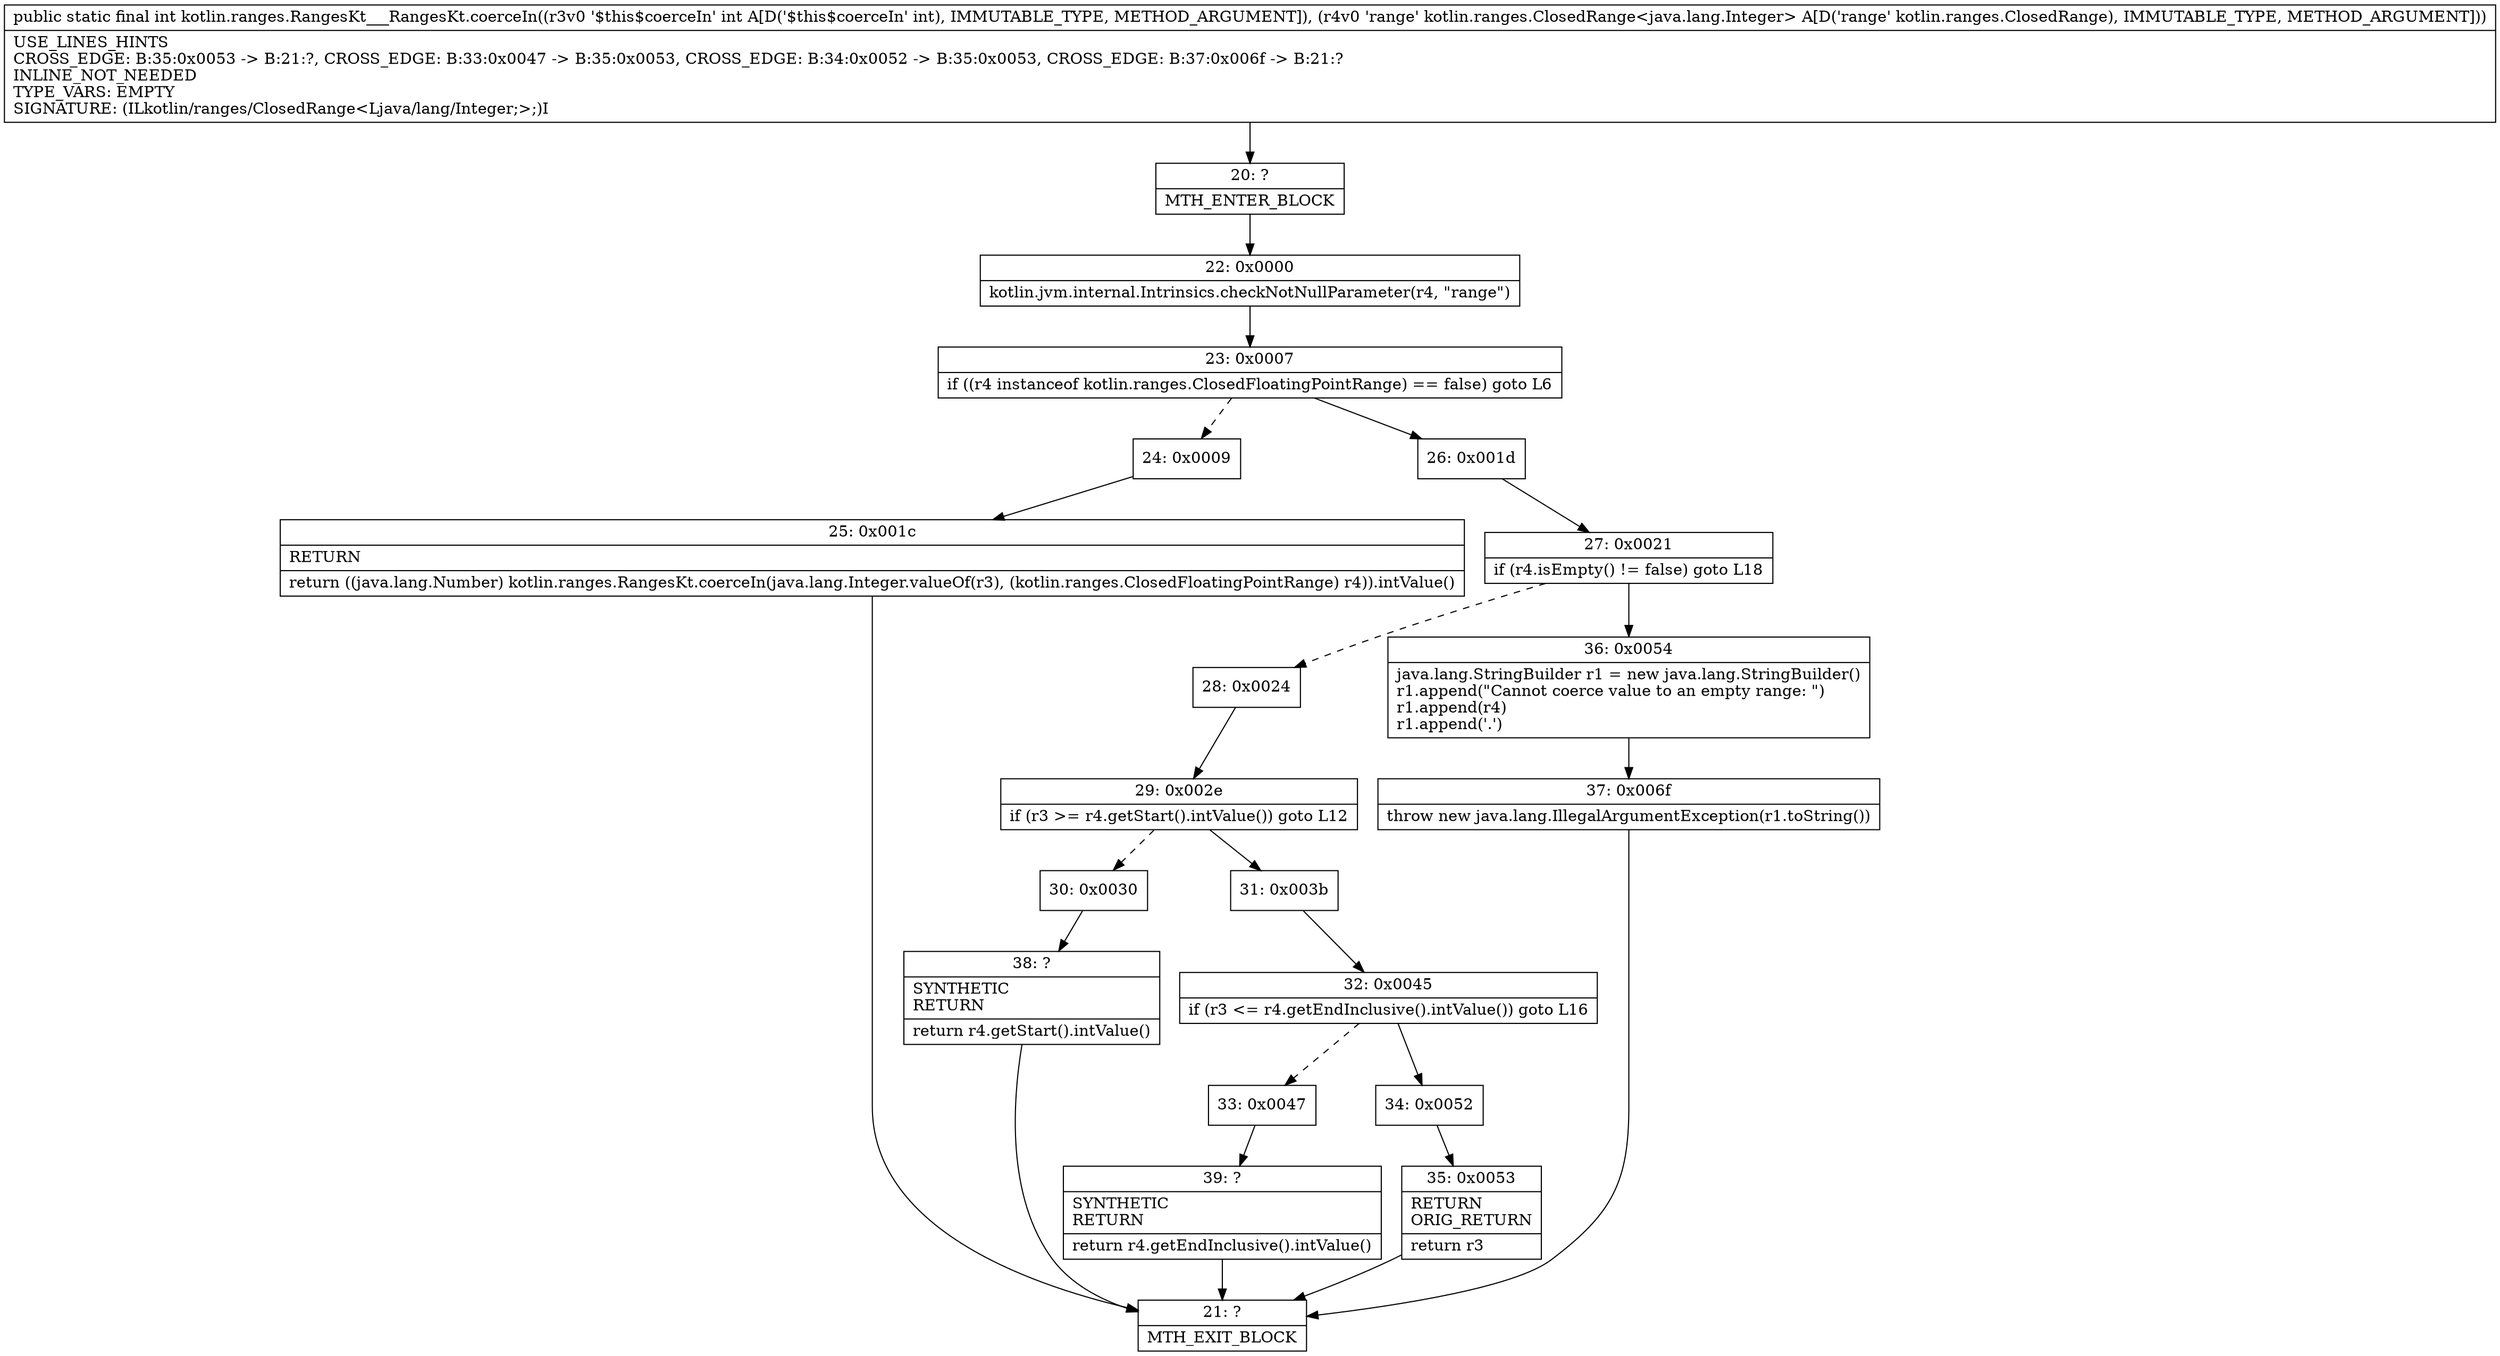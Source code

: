 digraph "CFG forkotlin.ranges.RangesKt___RangesKt.coerceIn(ILkotlin\/ranges\/ClosedRange;)I" {
Node_20 [shape=record,label="{20\:\ ?|MTH_ENTER_BLOCK\l}"];
Node_22 [shape=record,label="{22\:\ 0x0000|kotlin.jvm.internal.Intrinsics.checkNotNullParameter(r4, \"range\")\l}"];
Node_23 [shape=record,label="{23\:\ 0x0007|if ((r4 instanceof kotlin.ranges.ClosedFloatingPointRange) == false) goto L6\l}"];
Node_24 [shape=record,label="{24\:\ 0x0009}"];
Node_25 [shape=record,label="{25\:\ 0x001c|RETURN\l|return ((java.lang.Number) kotlin.ranges.RangesKt.coerceIn(java.lang.Integer.valueOf(r3), (kotlin.ranges.ClosedFloatingPointRange) r4)).intValue()\l}"];
Node_21 [shape=record,label="{21\:\ ?|MTH_EXIT_BLOCK\l}"];
Node_26 [shape=record,label="{26\:\ 0x001d}"];
Node_27 [shape=record,label="{27\:\ 0x0021|if (r4.isEmpty() != false) goto L18\l}"];
Node_28 [shape=record,label="{28\:\ 0x0024}"];
Node_29 [shape=record,label="{29\:\ 0x002e|if (r3 \>= r4.getStart().intValue()) goto L12\l}"];
Node_30 [shape=record,label="{30\:\ 0x0030}"];
Node_38 [shape=record,label="{38\:\ ?|SYNTHETIC\lRETURN\l|return r4.getStart().intValue()\l}"];
Node_31 [shape=record,label="{31\:\ 0x003b}"];
Node_32 [shape=record,label="{32\:\ 0x0045|if (r3 \<= r4.getEndInclusive().intValue()) goto L16\l}"];
Node_33 [shape=record,label="{33\:\ 0x0047}"];
Node_39 [shape=record,label="{39\:\ ?|SYNTHETIC\lRETURN\l|return r4.getEndInclusive().intValue()\l}"];
Node_34 [shape=record,label="{34\:\ 0x0052}"];
Node_35 [shape=record,label="{35\:\ 0x0053|RETURN\lORIG_RETURN\l|return r3\l}"];
Node_36 [shape=record,label="{36\:\ 0x0054|java.lang.StringBuilder r1 = new java.lang.StringBuilder()\lr1.append(\"Cannot coerce value to an empty range: \")\lr1.append(r4)\lr1.append('.')\l}"];
Node_37 [shape=record,label="{37\:\ 0x006f|throw new java.lang.IllegalArgumentException(r1.toString())\l}"];
MethodNode[shape=record,label="{public static final int kotlin.ranges.RangesKt___RangesKt.coerceIn((r3v0 '$this$coerceIn' int A[D('$this$coerceIn' int), IMMUTABLE_TYPE, METHOD_ARGUMENT]), (r4v0 'range' kotlin.ranges.ClosedRange\<java.lang.Integer\> A[D('range' kotlin.ranges.ClosedRange), IMMUTABLE_TYPE, METHOD_ARGUMENT]))  | USE_LINES_HINTS\lCROSS_EDGE: B:35:0x0053 \-\> B:21:?, CROSS_EDGE: B:33:0x0047 \-\> B:35:0x0053, CROSS_EDGE: B:34:0x0052 \-\> B:35:0x0053, CROSS_EDGE: B:37:0x006f \-\> B:21:?\lINLINE_NOT_NEEDED\lTYPE_VARS: EMPTY\lSIGNATURE: (ILkotlin\/ranges\/ClosedRange\<Ljava\/lang\/Integer;\>;)I\l}"];
MethodNode -> Node_20;Node_20 -> Node_22;
Node_22 -> Node_23;
Node_23 -> Node_24[style=dashed];
Node_23 -> Node_26;
Node_24 -> Node_25;
Node_25 -> Node_21;
Node_26 -> Node_27;
Node_27 -> Node_28[style=dashed];
Node_27 -> Node_36;
Node_28 -> Node_29;
Node_29 -> Node_30[style=dashed];
Node_29 -> Node_31;
Node_30 -> Node_38;
Node_38 -> Node_21;
Node_31 -> Node_32;
Node_32 -> Node_33[style=dashed];
Node_32 -> Node_34;
Node_33 -> Node_39;
Node_39 -> Node_21;
Node_34 -> Node_35;
Node_35 -> Node_21;
Node_36 -> Node_37;
Node_37 -> Node_21;
}

